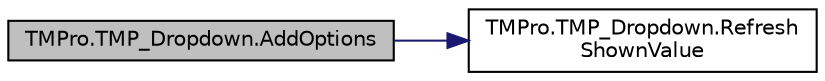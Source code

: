 digraph "TMPro.TMP_Dropdown.AddOptions"
{
 // LATEX_PDF_SIZE
  edge [fontname="Helvetica",fontsize="10",labelfontname="Helvetica",labelfontsize="10"];
  node [fontname="Helvetica",fontsize="10",shape=record];
  rankdir="LR";
  Node1 [label="TMPro.TMP_Dropdown.AddOptions",height=0.2,width=0.4,color="black", fillcolor="grey75", style="filled", fontcolor="black",tooltip="Add multiple options to the options of the Dropdown based on a list of OptionData objects."];
  Node1 -> Node2 [color="midnightblue",fontsize="10",style="solid",fontname="Helvetica"];
  Node2 [label="TMPro.TMP_Dropdown.Refresh\lShownValue",height=0.2,width=0.4,color="black", fillcolor="white", style="filled",URL="$class_t_m_pro_1_1_t_m_p___dropdown.html#ac99e89e4f86608cd77442d20b9de3aba",tooltip="Refreshes the text and image (if available) of the currently selected option."];
}
